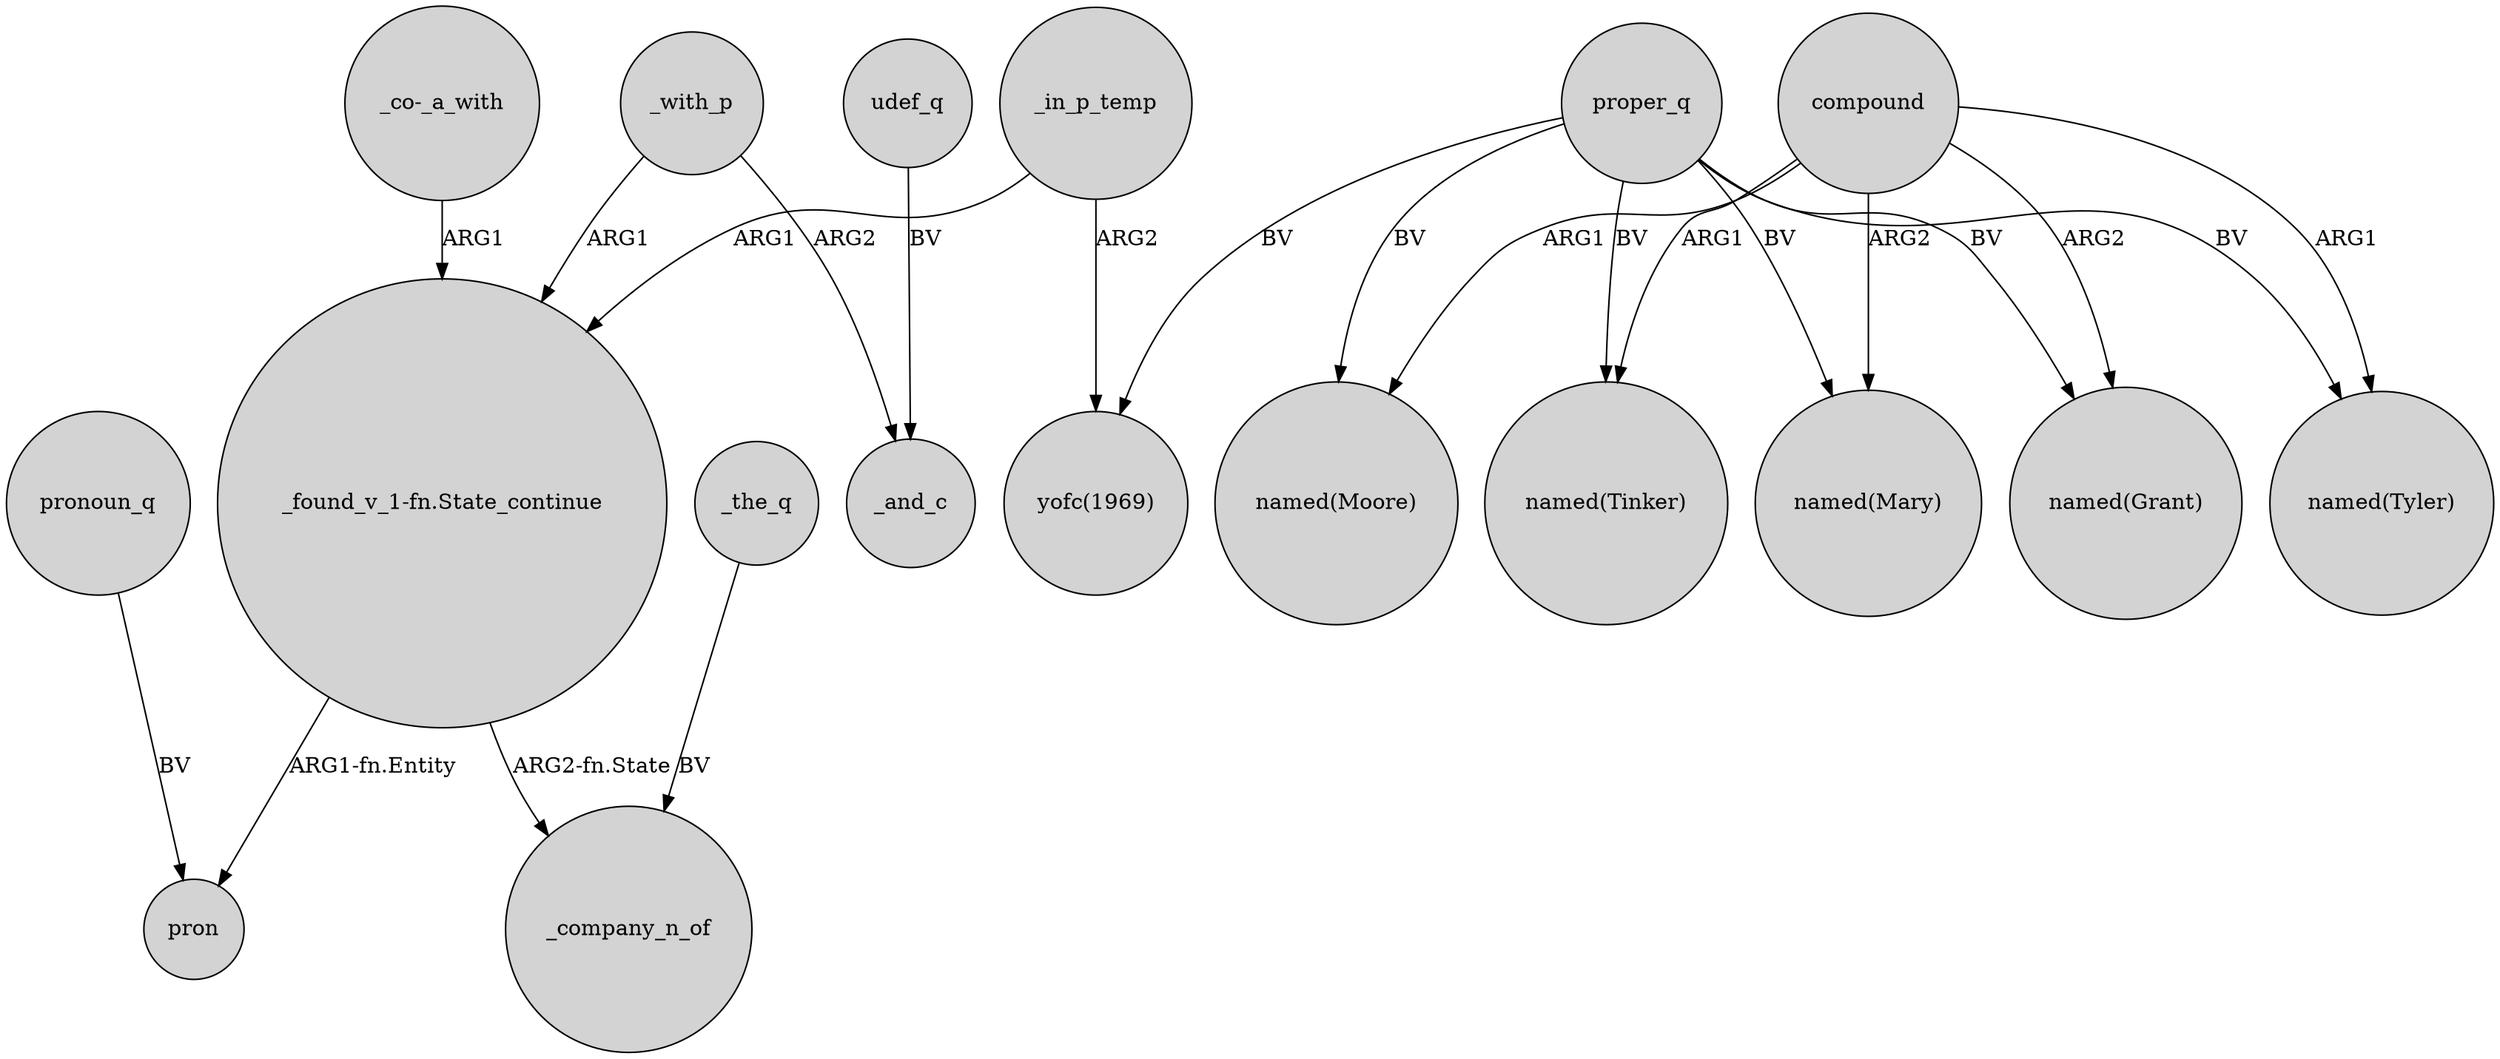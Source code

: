 digraph {
	node [shape=circle style=filled]
	_with_p -> "_found_v_1-fn.State_continue" [label=ARG1]
	proper_q -> "named(Moore)" [label=BV]
	compound -> "named(Tyler)" [label=ARG1]
	_in_p_temp -> "_found_v_1-fn.State_continue" [label=ARG1]
	proper_q -> "yofc(1969)" [label=BV]
	compound -> "named(Mary)" [label=ARG2]
	udef_q -> _and_c [label=BV]
	compound -> "named(Grant)" [label=ARG2]
	"_co-_a_with" -> "_found_v_1-fn.State_continue" [label=ARG1]
	pronoun_q -> pron [label=BV]
	proper_q -> "named(Tinker)" [label=BV]
	"_found_v_1-fn.State_continue" -> pron [label="ARG1-fn.Entity"]
	_with_p -> _and_c [label=ARG2]
	compound -> "named(Tinker)" [label=ARG1]
	_in_p_temp -> "yofc(1969)" [label=ARG2]
	proper_q -> "named(Mary)" [label=BV]
	"_found_v_1-fn.State_continue" -> _company_n_of [label="ARG2-fn.State"]
	compound -> "named(Moore)" [label=ARG1]
	_the_q -> _company_n_of [label=BV]
	proper_q -> "named(Tyler)" [label=BV]
	proper_q -> "named(Grant)" [label=BV]
}
